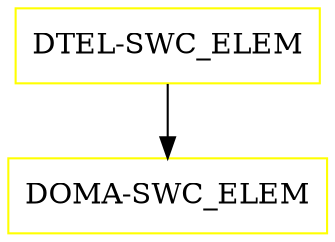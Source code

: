 digraph G {
  "DTEL-SWC_ELEM" [shape=box,color=yellow];
  "DOMA-SWC_ELEM" [shape=box,color=yellow,URL="./DOMA_SWC_ELEM.html"];
  "DTEL-SWC_ELEM" -> "DOMA-SWC_ELEM";
}
